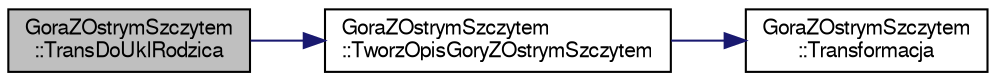 digraph "GoraZOstrymSzczytem::TransDoUklRodzica"
{
 // LATEX_PDF_SIZE
  edge [fontname="FreeSans",fontsize="10",labelfontname="FreeSans",labelfontsize="10"];
  node [fontname="FreeSans",fontsize="10",shape=record];
  rankdir="LR";
  Node1 [label="GoraZOstrymSzczytem\l::TransDoUklRodzica",height=0.2,width=0.4,color="black", fillcolor="grey75", style="filled", fontcolor="black",tooltip="Metoda przesuwajaca Gore z ostrym szczytem o odpowiedni wektor."];
  Node1 -> Node2 [color="midnightblue",fontsize="10",style="solid",fontname="FreeSans"];
  Node2 [label="GoraZOstrymSzczytem\l::TworzOpisGoryZOstrymSzczytem",height=0.2,width=0.4,color="black", fillcolor="white", style="filled",URL="$a00138.html#a583a45b40682871dea28126134a81e78",tooltip="Metoda tworzaca opis gory z ostrym szczytem."];
  Node2 -> Node3 [color="midnightblue",fontsize="10",style="solid",fontname="FreeSans"];
  Node3 [label="GoraZOstrymSzczytem\l::Transformacja",height=0.2,width=0.4,color="black", fillcolor="white", style="filled",URL="$a00138.html#a2990e16281cd755315f30fdd1c93741d",tooltip="Metody Transformujace i obslugujace wyswietlanie gory na scenie."];
}
